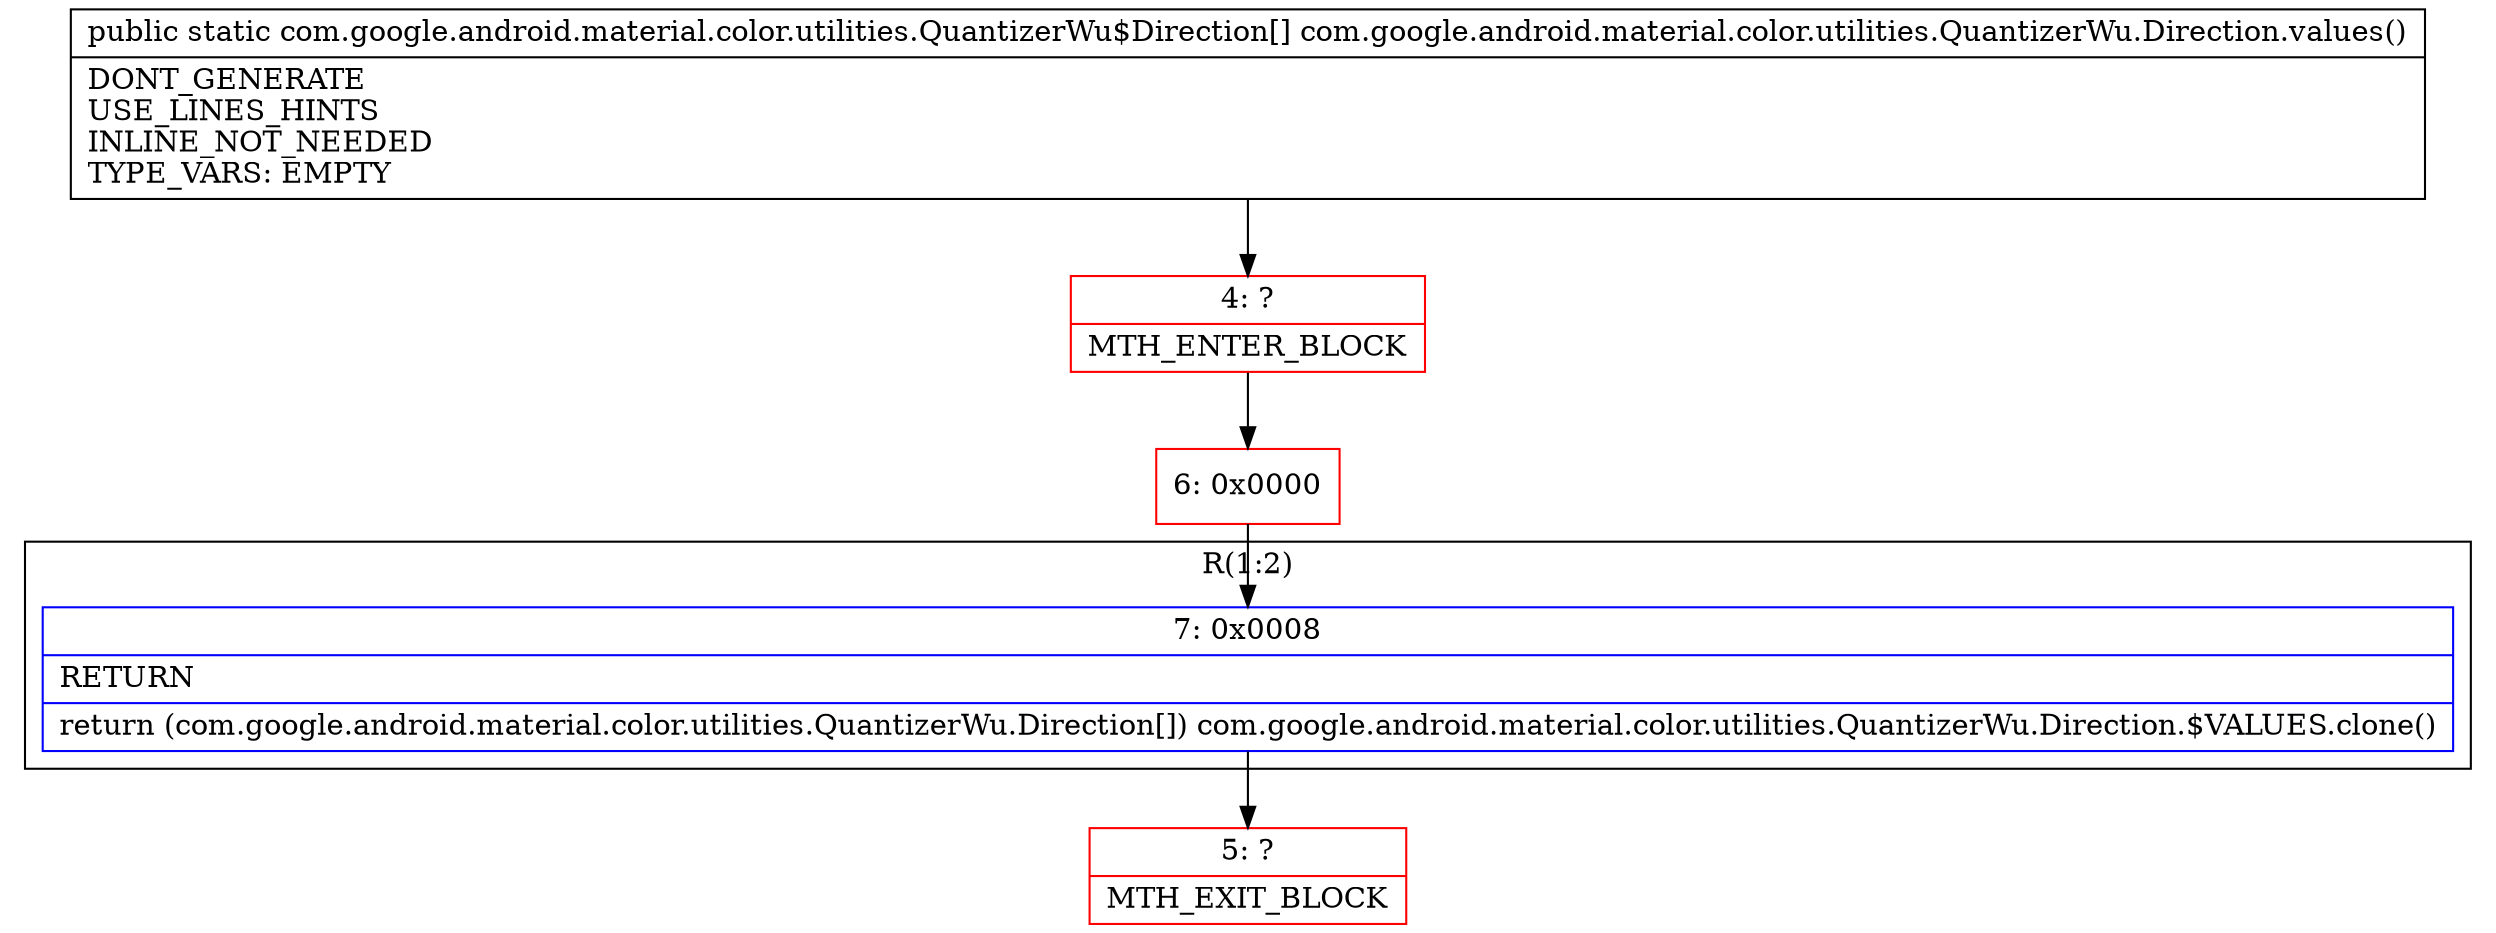 digraph "CFG forcom.google.android.material.color.utilities.QuantizerWu.Direction.values()[Lcom\/google\/android\/material\/color\/utilities\/QuantizerWu$Direction;" {
subgraph cluster_Region_1384410793 {
label = "R(1:2)";
node [shape=record,color=blue];
Node_7 [shape=record,label="{7\:\ 0x0008|RETURN\l|return (com.google.android.material.color.utilities.QuantizerWu.Direction[]) com.google.android.material.color.utilities.QuantizerWu.Direction.$VALUES.clone()\l}"];
}
Node_4 [shape=record,color=red,label="{4\:\ ?|MTH_ENTER_BLOCK\l}"];
Node_6 [shape=record,color=red,label="{6\:\ 0x0000}"];
Node_5 [shape=record,color=red,label="{5\:\ ?|MTH_EXIT_BLOCK\l}"];
MethodNode[shape=record,label="{public static com.google.android.material.color.utilities.QuantizerWu$Direction[] com.google.android.material.color.utilities.QuantizerWu.Direction.values()  | DONT_GENERATE\lUSE_LINES_HINTS\lINLINE_NOT_NEEDED\lTYPE_VARS: EMPTY\l}"];
MethodNode -> Node_4;Node_7 -> Node_5;
Node_4 -> Node_6;
Node_6 -> Node_7;
}

